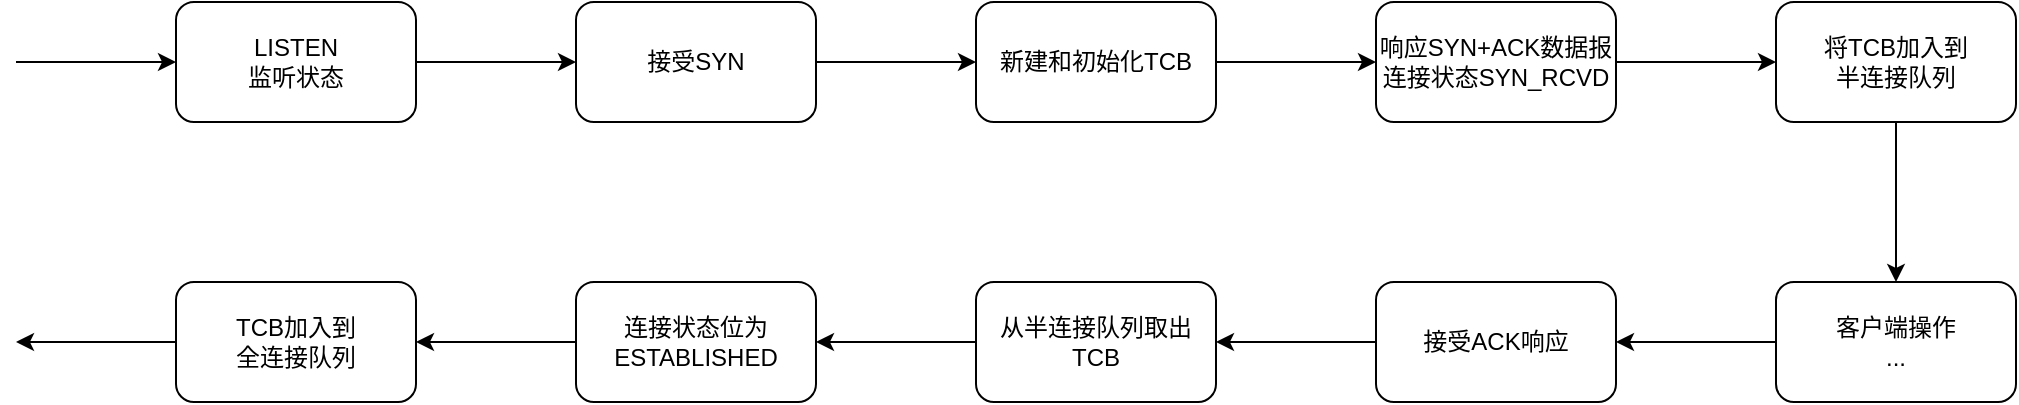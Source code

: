 <mxfile version="26.2.14">
  <diagram name="第 1 页" id="qjnb7HUhlI81M16JwkhM">
    <mxGraphModel dx="1426" dy="751" grid="1" gridSize="10" guides="1" tooltips="1" connect="1" arrows="1" fold="1" page="1" pageScale="1" pageWidth="827" pageHeight="1169" math="0" shadow="0">
      <root>
        <mxCell id="0" />
        <mxCell id="1" parent="0" />
        <mxCell id="N-5psBeGwPFMgEwvwAXY-1" value="" style="endArrow=classic;html=1;rounded=0;fontSize=12;" edge="1" parent="1">
          <mxGeometry width="50" height="50" relative="1" as="geometry">
            <mxPoint x="50" y="280" as="sourcePoint" />
            <mxPoint x="130" y="280" as="targetPoint" />
          </mxGeometry>
        </mxCell>
        <mxCell id="N-5psBeGwPFMgEwvwAXY-4" value="" style="edgeStyle=orthogonalEdgeStyle;rounded=0;orthogonalLoop=1;jettySize=auto;html=1;fontSize=12;" edge="1" parent="1" source="N-5psBeGwPFMgEwvwAXY-2" target="N-5psBeGwPFMgEwvwAXY-3">
          <mxGeometry relative="1" as="geometry" />
        </mxCell>
        <mxCell id="N-5psBeGwPFMgEwvwAXY-2" value="&lt;font style=&quot;vertical-align: inherit;&quot; class=&quot;notranslate fyzs-translate-target fyzs-translate-target-wrapper&quot;&gt;&lt;font style=&quot;vertical-align: inherit;&quot; class=&quot;notranslate fyzs-translate-target fyzs-translate-target-box&quot;&gt;&lt;font style=&quot;vertical-align: inherit;&quot; title=&quot;L&quot; class=&quot;notranslate fyzs-translate-target fyzs-translate-target-text&quot;&gt;LISTEN&lt;/font&gt;&lt;/font&gt;&lt;/font&gt;&lt;div&gt;&lt;font style=&quot;vertical-align: inherit;&quot; class=&quot;notranslate fyzs-translate-target fyzs-translate-target-wrapper&quot;&gt;&lt;font style=&quot;vertical-align: inherit;&quot; class=&quot;notranslate fyzs-translate-target fyzs-translate-target-box&quot;&gt;&lt;font style=&quot;vertical-align: inherit;&quot; title=&quot;L&quot; class=&quot;notranslate fyzs-translate-target fyzs-translate-target-text&quot;&gt;监听状态&lt;/font&gt;&lt;/font&gt;&lt;/font&gt;&lt;/div&gt;" style="rounded=1;whiteSpace=wrap;html=1;fontSize=12;" vertex="1" parent="1">
          <mxGeometry x="130" y="250" width="120" height="60" as="geometry" />
        </mxCell>
        <mxCell id="N-5psBeGwPFMgEwvwAXY-6" value="" style="edgeStyle=orthogonalEdgeStyle;rounded=0;orthogonalLoop=1;jettySize=auto;html=1;fontSize=12;" edge="1" parent="1" source="N-5psBeGwPFMgEwvwAXY-3" target="N-5psBeGwPFMgEwvwAXY-5">
          <mxGeometry relative="1" as="geometry" />
        </mxCell>
        <mxCell id="N-5psBeGwPFMgEwvwAXY-3" value="&lt;font style=&quot;vertical-align: inherit;&quot; class=&quot;notranslate fyzs-translate-target fyzs-translate-target-wrapper&quot;&gt;&lt;font style=&quot;vertical-align: inherit;&quot; class=&quot;notranslate fyzs-translate-target fyzs-translate-target-box&quot;&gt;&lt;font style=&quot;vertical-align: inherit;&quot; title=&quot;j&quot; class=&quot;notranslate fyzs-translate-target fyzs-translate-target-text&quot;&gt;接受SYN&lt;/font&gt;&lt;/font&gt;&lt;/font&gt;" style="whiteSpace=wrap;html=1;rounded=1;fontSize=12;" vertex="1" parent="1">
          <mxGeometry x="330" y="250" width="120" height="60" as="geometry" />
        </mxCell>
        <mxCell id="N-5psBeGwPFMgEwvwAXY-8" value="" style="edgeStyle=orthogonalEdgeStyle;rounded=0;orthogonalLoop=1;jettySize=auto;html=1;fontSize=12;" edge="1" parent="1" source="N-5psBeGwPFMgEwvwAXY-5" target="N-5psBeGwPFMgEwvwAXY-7">
          <mxGeometry relative="1" as="geometry" />
        </mxCell>
        <mxCell id="N-5psBeGwPFMgEwvwAXY-5" value="&lt;font style=&quot;vertical-align: inherit;&quot; class=&quot;notranslate fyzs-translate-target fyzs-translate-target-wrapper&quot;&gt;&lt;font style=&quot;vertical-align: inherit;&quot; class=&quot;notranslate fyzs-translate-target fyzs-translate-target-box&quot;&gt;&lt;font style=&quot;vertical-align: inherit;&quot; title=&quot;x&quot; class=&quot;notranslate fyzs-translate-target fyzs-translate-target-text&quot;&gt;新建和初始化TCB&lt;/font&gt;&lt;/font&gt;&lt;/font&gt;" style="whiteSpace=wrap;html=1;rounded=1;fontSize=12;" vertex="1" parent="1">
          <mxGeometry x="530" y="250" width="120" height="60" as="geometry" />
        </mxCell>
        <mxCell id="N-5psBeGwPFMgEwvwAXY-10" value="" style="edgeStyle=orthogonalEdgeStyle;rounded=0;orthogonalLoop=1;jettySize=auto;html=1;fontSize=12;" edge="1" parent="1" source="N-5psBeGwPFMgEwvwAXY-7" target="N-5psBeGwPFMgEwvwAXY-9">
          <mxGeometry relative="1" as="geometry" />
        </mxCell>
        <mxCell id="N-5psBeGwPFMgEwvwAXY-7" value="&lt;font style=&quot;vertical-align: inherit;&quot; class=&quot;notranslate fyzs-translate-target fyzs-translate-target-wrapper&quot;&gt;&lt;font style=&quot;vertical-align: inherit;&quot; class=&quot;notranslate fyzs-translate-target fyzs-translate-target-box&quot;&gt;&lt;font style=&quot;vertical-align: inherit;&quot; title=&quot;x&quot; class=&quot;notranslate fyzs-translate-target fyzs-translate-target-text&quot;&gt;响应SYN+ACK数据报&lt;/font&gt;&lt;/font&gt;&lt;/font&gt;&lt;div&gt;&lt;font style=&quot;vertical-align: inherit;&quot; class=&quot;notranslate fyzs-translate-target fyzs-translate-target-wrapper&quot;&gt;&lt;font style=&quot;vertical-align: inherit;&quot; class=&quot;notranslate fyzs-translate-target fyzs-translate-target-box&quot;&gt;&lt;font style=&quot;vertical-align: inherit;&quot; title=&quot;x&quot; class=&quot;notranslate fyzs-translate-target fyzs-translate-target-text&quot;&gt;连接状态SYN_RCVD&lt;/font&gt;&lt;/font&gt;&lt;/font&gt;&lt;/div&gt;" style="whiteSpace=wrap;html=1;rounded=1;fontSize=12;" vertex="1" parent="1">
          <mxGeometry x="730" y="250" width="120" height="60" as="geometry" />
        </mxCell>
        <mxCell id="N-5psBeGwPFMgEwvwAXY-12" value="" style="edgeStyle=orthogonalEdgeStyle;rounded=0;orthogonalLoop=1;jettySize=auto;html=1;fontSize=12;" edge="1" parent="1" source="N-5psBeGwPFMgEwvwAXY-9" target="N-5psBeGwPFMgEwvwAXY-11">
          <mxGeometry relative="1" as="geometry" />
        </mxCell>
        <mxCell id="N-5psBeGwPFMgEwvwAXY-9" value="&lt;font style=&quot;vertical-align: inherit;&quot; class=&quot;notranslate fyzs-translate-target fyzs-translate-target-wrapper&quot;&gt;&lt;font style=&quot;vertical-align: inherit;&quot; class=&quot;notranslate fyzs-translate-target fyzs-translate-target-box&quot;&gt;&lt;font style=&quot;vertical-align: inherit;&quot; title=&quot;j&quot; class=&quot;notranslate fyzs-translate-target fyzs-translate-target-text&quot;&gt;将TCB加入到&lt;/font&gt;&lt;/font&gt;&lt;/font&gt;&lt;div&gt;&lt;font style=&quot;vertical-align: inherit;&quot; class=&quot;notranslate fyzs-translate-target fyzs-translate-target-wrapper&quot;&gt;&lt;font style=&quot;vertical-align: inherit;&quot; class=&quot;notranslate fyzs-translate-target fyzs-translate-target-box&quot;&gt;&lt;font style=&quot;vertical-align: inherit;&quot; title=&quot;j&quot; class=&quot;notranslate fyzs-translate-target fyzs-translate-target-text&quot;&gt;半连接队列&lt;/font&gt;&lt;/font&gt;&lt;/font&gt;&lt;/div&gt;" style="whiteSpace=wrap;html=1;rounded=1;fontSize=12;" vertex="1" parent="1">
          <mxGeometry x="930" y="250" width="120" height="60" as="geometry" />
        </mxCell>
        <mxCell id="N-5psBeGwPFMgEwvwAXY-14" value="" style="edgeStyle=orthogonalEdgeStyle;rounded=0;orthogonalLoop=1;jettySize=auto;html=1;fontSize=12;" edge="1" parent="1" source="N-5psBeGwPFMgEwvwAXY-11" target="N-5psBeGwPFMgEwvwAXY-13">
          <mxGeometry relative="1" as="geometry" />
        </mxCell>
        <mxCell id="N-5psBeGwPFMgEwvwAXY-11" value="&lt;font style=&quot;vertical-align: inherit;&quot; class=&quot;notranslate fyzs-translate-target fyzs-translate-target-wrapper&quot;&gt;&lt;font style=&quot;vertical-align: inherit;&quot; class=&quot;notranslate fyzs-translate-target fyzs-translate-target-box&quot;&gt;&lt;font style=&quot;vertical-align: inherit;&quot; title=&quot;k&quot; class=&quot;notranslate fyzs-translate-target fyzs-translate-target-text&quot;&gt;客户端操作&lt;/font&gt;&lt;/font&gt;&lt;/font&gt;&lt;div&gt;&lt;font style=&quot;vertical-align: inherit;&quot; class=&quot;notranslate fyzs-translate-target fyzs-translate-target-wrapper&quot;&gt;&lt;font style=&quot;vertical-align: inherit;&quot; class=&quot;notranslate fyzs-translate-target fyzs-translate-target-box&quot;&gt;&lt;font style=&quot;vertical-align: inherit;&quot; title=&quot;k&quot; class=&quot;notranslate fyzs-translate-target fyzs-translate-target-text&quot;&gt;...&lt;/font&gt;&lt;/font&gt;&lt;/font&gt;&lt;/div&gt;" style="whiteSpace=wrap;html=1;rounded=1;fontSize=12;" vertex="1" parent="1">
          <mxGeometry x="930" y="390" width="120" height="60" as="geometry" />
        </mxCell>
        <mxCell id="N-5psBeGwPFMgEwvwAXY-16" value="" style="edgeStyle=orthogonalEdgeStyle;rounded=0;orthogonalLoop=1;jettySize=auto;html=1;fontSize=12;" edge="1" parent="1" source="N-5psBeGwPFMgEwvwAXY-13" target="N-5psBeGwPFMgEwvwAXY-15">
          <mxGeometry relative="1" as="geometry" />
        </mxCell>
        <mxCell id="N-5psBeGwPFMgEwvwAXY-13" value="&lt;font style=&quot;vertical-align: inherit;&quot; class=&quot;notranslate fyzs-translate-target fyzs-translate-target-wrapper&quot;&gt;&lt;font style=&quot;vertical-align: inherit;&quot; class=&quot;notranslate fyzs-translate-target fyzs-translate-target-box&quot;&gt;&lt;font style=&quot;vertical-align: inherit;&quot; title=&quot;j&quot; class=&quot;notranslate fyzs-translate-target fyzs-translate-target-text&quot;&gt;接受ACK响应&lt;/font&gt;&lt;/font&gt;&lt;/font&gt;" style="whiteSpace=wrap;html=1;rounded=1;fontSize=12;" vertex="1" parent="1">
          <mxGeometry x="730" y="390" width="120" height="60" as="geometry" />
        </mxCell>
        <mxCell id="N-5psBeGwPFMgEwvwAXY-18" value="" style="edgeStyle=orthogonalEdgeStyle;rounded=0;orthogonalLoop=1;jettySize=auto;html=1;fontSize=12;" edge="1" parent="1" source="N-5psBeGwPFMgEwvwAXY-15" target="N-5psBeGwPFMgEwvwAXY-17">
          <mxGeometry relative="1" as="geometry" />
        </mxCell>
        <mxCell id="N-5psBeGwPFMgEwvwAXY-15" value="&lt;font style=&quot;vertical-align: inherit;&quot; class=&quot;notranslate fyzs-translate-target fyzs-translate-target-wrapper&quot;&gt;&lt;font style=&quot;vertical-align: inherit;&quot; class=&quot;notranslate fyzs-translate-target fyzs-translate-target-box&quot;&gt;&lt;font style=&quot;vertical-align: inherit;&quot; title=&quot;c&quot; class=&quot;notranslate fyzs-translate-target fyzs-translate-target-text&quot;&gt;从半连接队列取出&lt;/font&gt;&lt;/font&gt;&lt;/font&gt;&lt;div&gt;&lt;font style=&quot;vertical-align: inherit;&quot; class=&quot;notranslate fyzs-translate-target fyzs-translate-target-wrapper&quot;&gt;&lt;font style=&quot;vertical-align: inherit;&quot; class=&quot;notranslate fyzs-translate-target fyzs-translate-target-box&quot;&gt;&lt;font style=&quot;vertical-align: inherit;&quot; title=&quot;c&quot; class=&quot;notranslate fyzs-translate-target fyzs-translate-target-text&quot;&gt;TCB&lt;/font&gt;&lt;/font&gt;&lt;/font&gt;&lt;/div&gt;" style="whiteSpace=wrap;html=1;rounded=1;fontSize=12;" vertex="1" parent="1">
          <mxGeometry x="530" y="390" width="120" height="60" as="geometry" />
        </mxCell>
        <mxCell id="N-5psBeGwPFMgEwvwAXY-20" value="" style="edgeStyle=orthogonalEdgeStyle;rounded=0;orthogonalLoop=1;jettySize=auto;html=1;fontSize=12;" edge="1" parent="1" source="N-5psBeGwPFMgEwvwAXY-17" target="N-5psBeGwPFMgEwvwAXY-19">
          <mxGeometry relative="1" as="geometry" />
        </mxCell>
        <mxCell id="N-5psBeGwPFMgEwvwAXY-17" value="&lt;font style=&quot;vertical-align: inherit;&quot; class=&quot;notranslate fyzs-translate-target fyzs-translate-target-wrapper&quot;&gt;&lt;font style=&quot;vertical-align: inherit;&quot; class=&quot;notranslate fyzs-translate-target fyzs-translate-target-box&quot;&gt;&lt;font style=&quot;vertical-align: inherit;&quot; title=&quot;l&quot; class=&quot;notranslate fyzs-translate-target fyzs-translate-target-text&quot;&gt;连接状态位为&lt;/font&gt;&lt;/font&gt;&lt;/font&gt;&lt;div&gt;&lt;font style=&quot;vertical-align: inherit;&quot; class=&quot;notranslate fyzs-translate-target fyzs-translate-target-wrapper&quot;&gt;&lt;font style=&quot;vertical-align: inherit;&quot; class=&quot;notranslate fyzs-translate-target fyzs-translate-target-box&quot;&gt;&lt;font style=&quot;vertical-align: inherit;&quot; title=&quot;l&quot; class=&quot;notranslate fyzs-translate-target fyzs-translate-target-text&quot;&gt;ESTABLISHED&lt;/font&gt;&lt;/font&gt;&lt;/font&gt;&lt;/div&gt;" style="whiteSpace=wrap;html=1;rounded=1;fontSize=12;" vertex="1" parent="1">
          <mxGeometry x="330" y="390" width="120" height="60" as="geometry" />
        </mxCell>
        <mxCell id="N-5psBeGwPFMgEwvwAXY-22" value="" style="edgeStyle=orthogonalEdgeStyle;rounded=0;orthogonalLoop=1;jettySize=auto;html=1;fontSize=12;" edge="1" parent="1" source="N-5psBeGwPFMgEwvwAXY-19">
          <mxGeometry relative="1" as="geometry">
            <mxPoint x="50" y="420" as="targetPoint" />
          </mxGeometry>
        </mxCell>
        <mxCell id="N-5psBeGwPFMgEwvwAXY-19" value="&lt;font style=&quot;vertical-align: inherit;&quot; class=&quot;notranslate fyzs-translate-target fyzs-translate-target-wrapper&quot;&gt;&lt;font style=&quot;vertical-align: inherit;&quot; class=&quot;notranslate fyzs-translate-target fyzs-translate-target-box&quot;&gt;&lt;font style=&quot;vertical-align: inherit;&quot; title=&quot;T&quot; class=&quot;notranslate fyzs-translate-target fyzs-translate-target-text&quot;&gt;TCB加入到&lt;/font&gt;&lt;/font&gt;&lt;/font&gt;&lt;div&gt;&lt;font style=&quot;vertical-align: inherit;&quot; class=&quot;notranslate fyzs-translate-target fyzs-translate-target-wrapper&quot;&gt;&lt;font style=&quot;vertical-align: inherit;&quot; class=&quot;notranslate fyzs-translate-target fyzs-translate-target-box&quot;&gt;&lt;font style=&quot;vertical-align: inherit;&quot; title=&quot;T&quot; class=&quot;notranslate fyzs-translate-target fyzs-translate-target-text&quot;&gt;全连接队列&lt;/font&gt;&lt;/font&gt;&lt;/font&gt;&lt;/div&gt;" style="whiteSpace=wrap;html=1;rounded=1;fontSize=12;" vertex="1" parent="1">
          <mxGeometry x="130" y="390" width="120" height="60" as="geometry" />
        </mxCell>
      </root>
    </mxGraphModel>
  </diagram>
</mxfile>
